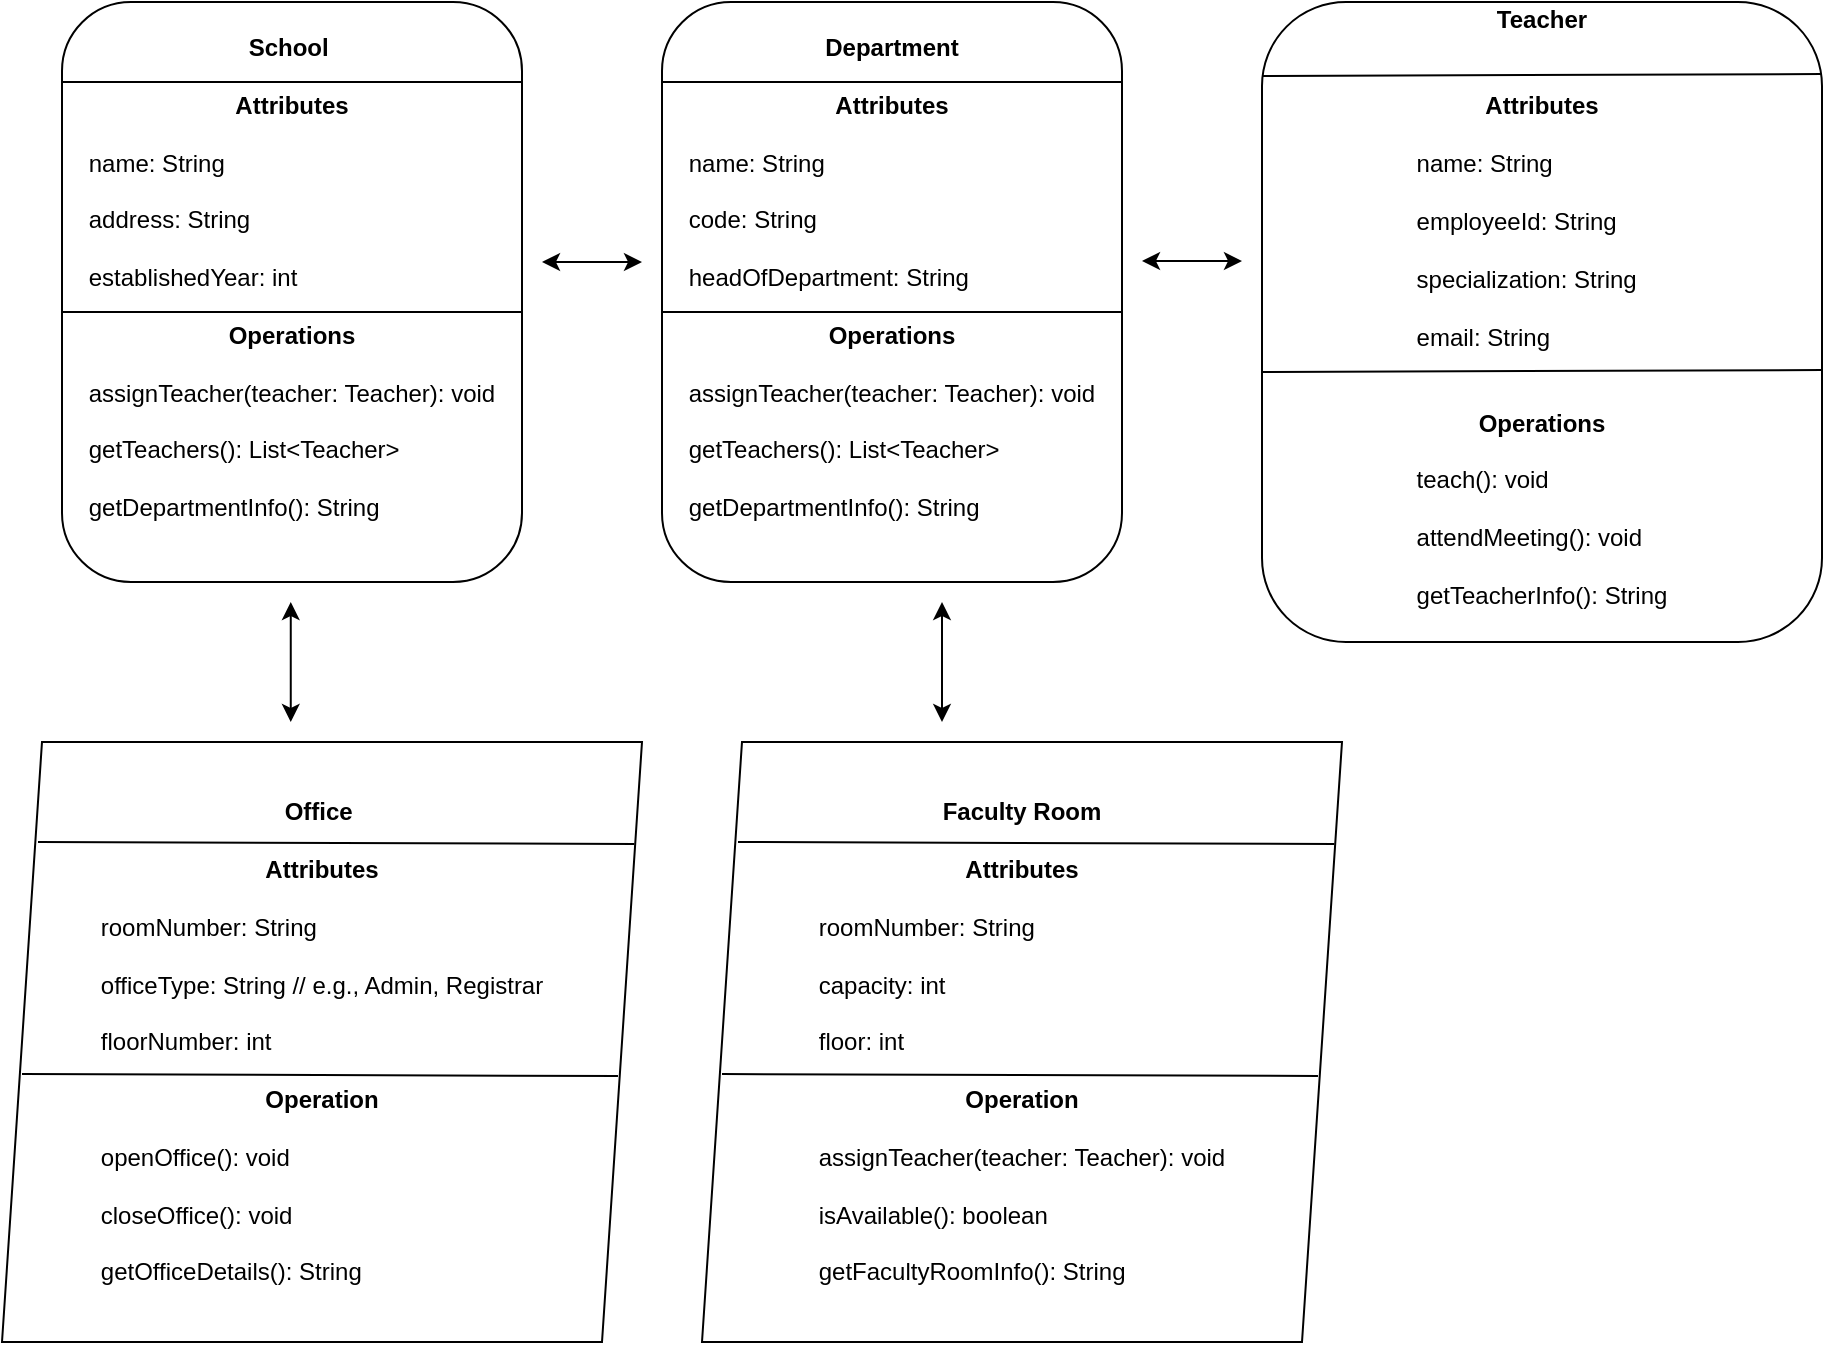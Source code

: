 <mxfile version="27.1.6">
  <diagram name="Page-1" id="SIdSlimO-SWROuZy03mz">
    <mxGraphModel dx="1135" dy="581" grid="1" gridSize="10" guides="1" tooltips="1" connect="1" arrows="1" fold="1" page="1" pageScale="1" pageWidth="850" pageHeight="1100" math="0" shadow="0">
      <root>
        <mxCell id="0" />
        <mxCell id="1" parent="0" />
        <mxCell id="8G_v6G19TyMOMkhel2wb-1" value="&lt;b&gt;School&amp;nbsp;&lt;br&gt;&lt;br&gt;&lt;div style=&quot;&quot;&gt;&lt;span style=&quot;background-color: transparent; color: light-dark(rgb(0, 0, 0), rgb(255, 255, 255));&quot;&gt;Attributes&lt;/span&gt;&lt;/div&gt;&lt;/b&gt;&lt;div style=&quot;text-align: left;&quot;&gt;&lt;br&gt;&lt;/div&gt;&lt;div style=&quot;text-align: left;&quot;&gt;name: String&lt;/div&gt;&lt;div style=&quot;text-align: left;&quot;&gt;&lt;br&gt;&lt;/div&gt;&lt;div style=&quot;text-align: left;&quot;&gt;address: String&lt;/div&gt;&lt;div style=&quot;text-align: left;&quot;&gt;&lt;br&gt;&lt;/div&gt;&lt;div&gt;&lt;div style=&quot;text-align: left;&quot;&gt;&lt;span style=&quot;background-color: transparent; color: light-dark(rgb(0, 0, 0), rgb(255, 255, 255));&quot;&gt;establishedYear: int&lt;/span&gt;&lt;/div&gt;&lt;br&gt;&lt;b&gt;Operations&lt;br&gt;&lt;/b&gt;&lt;br&gt;&lt;div style=&quot;text-align: left;&quot;&gt;assignTeacher(teacher: Teacher): void&lt;/div&gt;&lt;div style=&quot;text-align: left;&quot;&gt;&lt;br&gt;&lt;/div&gt;&lt;div style=&quot;text-align: left;&quot;&gt;getTeachers(): List&amp;lt;Teacher&amp;gt;&lt;/div&gt;&lt;div style=&quot;text-align: left;&quot;&gt;&lt;br&gt;&lt;/div&gt;&lt;div style=&quot;text-align: left;&quot;&gt;getDepartmentInfo(): String&lt;/div&gt;&lt;div style=&quot;text-align: left;&quot;&gt;&lt;br&gt;&lt;/div&gt;&lt;/div&gt;" style="rounded=1;whiteSpace=wrap;html=1;" vertex="1" parent="1">
          <mxGeometry x="40" y="10" width="230" height="290" as="geometry" />
        </mxCell>
        <mxCell id="8G_v6G19TyMOMkhel2wb-6" value="&lt;b&gt;Faculty Room&lt;/b&gt;&lt;br&gt;&lt;br&gt;&lt;b&gt;Attributes&lt;/b&gt;&lt;br&gt;&lt;br&gt;&lt;div style=&quot;text-align: left;&quot;&gt;roomNumber: String&lt;/div&gt;&lt;div style=&quot;text-align: left;&quot;&gt;&lt;br&gt;&lt;/div&gt;&lt;div style=&quot;text-align: left;&quot;&gt;capacity: int&lt;/div&gt;&lt;div style=&quot;text-align: left;&quot;&gt;&lt;br&gt;&lt;/div&gt;&lt;div style=&quot;&quot;&gt;&lt;div style=&quot;text-align: left;&quot;&gt;&lt;span style=&quot;background-color: transparent; color: light-dark(rgb(0, 0, 0), rgb(255, 255, 255));&quot;&gt;floor: int&lt;/span&gt;&lt;/div&gt;&lt;br&gt;&lt;b&gt;Operation&lt;/b&gt;&lt;br&gt;&lt;br&gt;&lt;div style=&quot;text-align: left;&quot;&gt;assignTeacher(teacher: Teacher): void&lt;/div&gt;&lt;div style=&quot;text-align: left;&quot;&gt;&lt;br&gt;&lt;/div&gt;&lt;div style=&quot;text-align: left;&quot;&gt;isAvailable(): boolean&lt;/div&gt;&lt;div style=&quot;text-align: left;&quot;&gt;&lt;br&gt;&lt;/div&gt;&lt;div style=&quot;text-align: left;&quot;&gt;getFacultyRoomInfo(): String&lt;/div&gt;&lt;/div&gt;" style="shape=parallelogram;perimeter=parallelogramPerimeter;whiteSpace=wrap;html=1;fixedSize=1;" vertex="1" parent="1">
          <mxGeometry x="360" y="380" width="320" height="300" as="geometry" />
        </mxCell>
        <mxCell id="8G_v6G19TyMOMkhel2wb-8" value="" style="endArrow=classic;startArrow=classic;html=1;rounded=0;" edge="1" parent="1">
          <mxGeometry width="50" height="50" relative="1" as="geometry">
            <mxPoint x="580" y="139.5" as="sourcePoint" />
            <mxPoint x="630" y="139.5" as="targetPoint" />
          </mxGeometry>
        </mxCell>
        <mxCell id="8G_v6G19TyMOMkhel2wb-9" value="" style="endArrow=classic;startArrow=classic;html=1;rounded=0;" edge="1" parent="1">
          <mxGeometry width="50" height="50" relative="1" as="geometry">
            <mxPoint x="154.38" y="310" as="sourcePoint" />
            <mxPoint x="154.38" y="370" as="targetPoint" />
          </mxGeometry>
        </mxCell>
        <mxCell id="8G_v6G19TyMOMkhel2wb-10" value="" style="endArrow=classic;startArrow=classic;html=1;rounded=0;" edge="1" parent="1">
          <mxGeometry width="50" height="50" relative="1" as="geometry">
            <mxPoint x="480" y="310" as="sourcePoint" />
            <mxPoint x="480" y="370" as="targetPoint" />
          </mxGeometry>
        </mxCell>
        <mxCell id="8G_v6G19TyMOMkhel2wb-11" value="" style="endArrow=none;html=1;rounded=0;" edge="1" parent="1">
          <mxGeometry width="50" height="50" relative="1" as="geometry">
            <mxPoint x="40.5" y="50" as="sourcePoint" />
            <mxPoint x="270" y="50" as="targetPoint" />
          </mxGeometry>
        </mxCell>
        <mxCell id="8G_v6G19TyMOMkhel2wb-13" value="" style="endArrow=none;html=1;rounded=0;" edge="1" parent="1">
          <mxGeometry width="50" height="50" relative="1" as="geometry">
            <mxPoint x="40" y="165" as="sourcePoint" />
            <mxPoint x="269.5" y="165" as="targetPoint" />
          </mxGeometry>
        </mxCell>
        <mxCell id="8G_v6G19TyMOMkhel2wb-14" value="&lt;b&gt;Department&lt;br&gt;&lt;br&gt;&lt;div style=&quot;&quot;&gt;&lt;span style=&quot;background-color: transparent; color: light-dark(rgb(0, 0, 0), rgb(255, 255, 255));&quot;&gt;Attributes&lt;/span&gt;&lt;/div&gt;&lt;/b&gt;&lt;div style=&quot;text-align: left;&quot;&gt;&lt;br&gt;&lt;/div&gt;&lt;div style=&quot;text-align: left;&quot;&gt;&lt;div&gt;name: String&lt;/div&gt;&lt;div&gt;&lt;br&gt;&lt;/div&gt;&lt;div&gt;code: String&lt;/div&gt;&lt;div&gt;&lt;br&gt;&lt;/div&gt;&lt;div&gt;headOfDepartment: String&lt;/div&gt;&lt;/div&gt;&lt;div&gt;&lt;br&gt;&lt;b&gt;Operations&lt;br&gt;&lt;/b&gt;&lt;br&gt;&lt;div style=&quot;text-align: left;&quot;&gt;&lt;div&gt;assignTeacher(teacher: Teacher): void&lt;/div&gt;&lt;div&gt;&lt;br&gt;&lt;/div&gt;&lt;div&gt;getTeachers(): List&amp;lt;Teacher&amp;gt;&lt;/div&gt;&lt;div&gt;&lt;br&gt;&lt;/div&gt;&lt;div&gt;getDepartmentInfo(): String&lt;/div&gt;&lt;/div&gt;&lt;div style=&quot;text-align: left;&quot;&gt;&lt;br&gt;&lt;/div&gt;&lt;/div&gt;" style="rounded=1;whiteSpace=wrap;html=1;" vertex="1" parent="1">
          <mxGeometry x="340" y="10" width="230" height="290" as="geometry" />
        </mxCell>
        <mxCell id="8G_v6G19TyMOMkhel2wb-15" value="" style="endArrow=none;html=1;rounded=0;" edge="1" parent="1">
          <mxGeometry width="50" height="50" relative="1" as="geometry">
            <mxPoint x="340" y="50" as="sourcePoint" />
            <mxPoint x="569.5" y="50" as="targetPoint" />
          </mxGeometry>
        </mxCell>
        <mxCell id="8G_v6G19TyMOMkhel2wb-16" value="" style="endArrow=none;html=1;rounded=0;" edge="1" parent="1">
          <mxGeometry width="50" height="50" relative="1" as="geometry">
            <mxPoint x="340.5" y="165" as="sourcePoint" />
            <mxPoint x="570" y="165" as="targetPoint" />
          </mxGeometry>
        </mxCell>
        <mxCell id="8G_v6G19TyMOMkhel2wb-17" value="&lt;b&gt;Teacher&lt;br&gt;&lt;br&gt;&lt;div style=&quot;&quot;&gt;&lt;span style=&quot;background-color: transparent; color: light-dark(rgb(0, 0, 0), rgb(255, 255, 255));&quot;&gt;&lt;br&gt;&lt;/span&gt;&lt;/div&gt;&lt;div style=&quot;&quot;&gt;&lt;span style=&quot;background-color: transparent; color: light-dark(rgb(0, 0, 0), rgb(255, 255, 255));&quot;&gt;Attributes&lt;/span&gt;&lt;/div&gt;&lt;/b&gt;&lt;div style=&quot;text-align: left;&quot;&gt;&lt;br&gt;&lt;/div&gt;&lt;div style=&quot;&quot;&gt;&lt;div style=&quot;text-align: left;&quot;&gt;name: String&lt;/div&gt;&lt;div style=&quot;text-align: left;&quot;&gt;&lt;br&gt;&lt;/div&gt;&lt;div style=&quot;text-align: left;&quot;&gt;employeeId: String&lt;/div&gt;&lt;div style=&quot;text-align: left;&quot;&gt;&lt;br&gt;&lt;/div&gt;&lt;div style=&quot;text-align: left;&quot;&gt;specialization: String&lt;/div&gt;&lt;div style=&quot;text-align: left;&quot;&gt;&lt;br&gt;&lt;/div&gt;&lt;div style=&quot;text-align: left;&quot;&gt;email: String&lt;/div&gt;&lt;div&gt;&lt;br&gt;&lt;/div&gt;&lt;/div&gt;&lt;div&gt;&lt;br&gt;&lt;b&gt;Operations&lt;br&gt;&lt;/b&gt;&lt;br&gt;&lt;div style=&quot;text-align: left;&quot;&gt;&lt;div&gt;teach(): void&lt;/div&gt;&lt;div&gt;&lt;br&gt;&lt;/div&gt;&lt;div&gt;attendMeeting(): void&lt;/div&gt;&lt;div&gt;&lt;br&gt;&lt;/div&gt;&lt;div&gt;getTeacherInfo(): String&lt;/div&gt;&lt;/div&gt;&lt;div style=&quot;text-align: left;&quot;&gt;&lt;br&gt;&lt;/div&gt;&lt;/div&gt;" style="rounded=1;whiteSpace=wrap;html=1;" vertex="1" parent="1">
          <mxGeometry x="640" y="10" width="280" height="320" as="geometry" />
        </mxCell>
        <mxCell id="8G_v6G19TyMOMkhel2wb-19" value="" style="endArrow=none;html=1;rounded=0;exitX=0;exitY=0.578;exitDx=0;exitDy=0;exitPerimeter=0;" edge="1" parent="1" source="8G_v6G19TyMOMkhel2wb-17">
          <mxGeometry width="50" height="50" relative="1" as="geometry">
            <mxPoint x="650" y="200" as="sourcePoint" />
            <mxPoint x="920" y="194" as="targetPoint" />
          </mxGeometry>
        </mxCell>
        <mxCell id="8G_v6G19TyMOMkhel2wb-20" value="" style="endArrow=none;html=1;rounded=0;exitX=0;exitY=0.578;exitDx=0;exitDy=0;exitPerimeter=0;" edge="1" parent="1">
          <mxGeometry width="50" height="50" relative="1" as="geometry">
            <mxPoint x="640" y="47" as="sourcePoint" />
            <mxPoint x="920" y="46" as="targetPoint" />
          </mxGeometry>
        </mxCell>
        <mxCell id="8G_v6G19TyMOMkhel2wb-21" value="" style="endArrow=classic;startArrow=classic;html=1;rounded=0;" edge="1" parent="1">
          <mxGeometry width="50" height="50" relative="1" as="geometry">
            <mxPoint x="280" y="140" as="sourcePoint" />
            <mxPoint x="330" y="140" as="targetPoint" />
          </mxGeometry>
        </mxCell>
        <mxCell id="8G_v6G19TyMOMkhel2wb-22" value="" style="endArrow=none;html=1;rounded=0;entryX=0.988;entryY=0.17;entryDx=0;entryDy=0;entryPerimeter=0;" edge="1" parent="1" target="8G_v6G19TyMOMkhel2wb-6">
          <mxGeometry width="50" height="50" relative="1" as="geometry">
            <mxPoint x="378" y="430" as="sourcePoint" />
            <mxPoint x="607.5" y="430" as="targetPoint" />
          </mxGeometry>
        </mxCell>
        <mxCell id="8G_v6G19TyMOMkhel2wb-23" value="" style="endArrow=none;html=1;rounded=0;entryX=0.988;entryY=0.17;entryDx=0;entryDy=0;entryPerimeter=0;" edge="1" parent="1">
          <mxGeometry width="50" height="50" relative="1" as="geometry">
            <mxPoint x="370" y="546" as="sourcePoint" />
            <mxPoint x="668" y="547" as="targetPoint" />
          </mxGeometry>
        </mxCell>
        <mxCell id="8G_v6G19TyMOMkhel2wb-24" value="&lt;b&gt;Office&amp;nbsp;&lt;/b&gt;&lt;br&gt;&lt;br&gt;&lt;b&gt;Attributes&lt;/b&gt;&lt;br&gt;&lt;br&gt;&lt;div style=&quot;text-align: left;&quot;&gt;&lt;div&gt;roomNumber: String&lt;/div&gt;&lt;div&gt;&lt;br&gt;&lt;/div&gt;&lt;div&gt;officeType: String // e.g., Admin, Registrar&lt;/div&gt;&lt;div&gt;&lt;br&gt;&lt;/div&gt;&lt;div&gt;floorNumber: int&lt;/div&gt;&lt;/div&gt;&lt;div style=&quot;&quot;&gt;&lt;br&gt;&lt;b&gt;Operation&lt;/b&gt;&lt;br&gt;&lt;br&gt;&lt;div style=&quot;text-align: left;&quot;&gt;&lt;div&gt;openOffice(): void&lt;/div&gt;&lt;div&gt;&lt;br&gt;&lt;/div&gt;&lt;div&gt;closeOffice(): void&lt;/div&gt;&lt;div&gt;&lt;br&gt;&lt;/div&gt;&lt;div&gt;getOfficeDetails(): String&lt;/div&gt;&lt;/div&gt;&lt;/div&gt;" style="shape=parallelogram;perimeter=parallelogramPerimeter;whiteSpace=wrap;html=1;fixedSize=1;" vertex="1" parent="1">
          <mxGeometry x="10" y="380" width="320" height="300" as="geometry" />
        </mxCell>
        <mxCell id="8G_v6G19TyMOMkhel2wb-25" value="" style="endArrow=none;html=1;rounded=0;entryX=0.988;entryY=0.17;entryDx=0;entryDy=0;entryPerimeter=0;" edge="1" parent="1" target="8G_v6G19TyMOMkhel2wb-24">
          <mxGeometry width="50" height="50" relative="1" as="geometry">
            <mxPoint x="28" y="430" as="sourcePoint" />
            <mxPoint x="257.5" y="430" as="targetPoint" />
          </mxGeometry>
        </mxCell>
        <mxCell id="8G_v6G19TyMOMkhel2wb-26" value="" style="endArrow=none;html=1;rounded=0;entryX=0.988;entryY=0.17;entryDx=0;entryDy=0;entryPerimeter=0;" edge="1" parent="1">
          <mxGeometry width="50" height="50" relative="1" as="geometry">
            <mxPoint x="20" y="546" as="sourcePoint" />
            <mxPoint x="318" y="547" as="targetPoint" />
          </mxGeometry>
        </mxCell>
      </root>
    </mxGraphModel>
  </diagram>
</mxfile>

